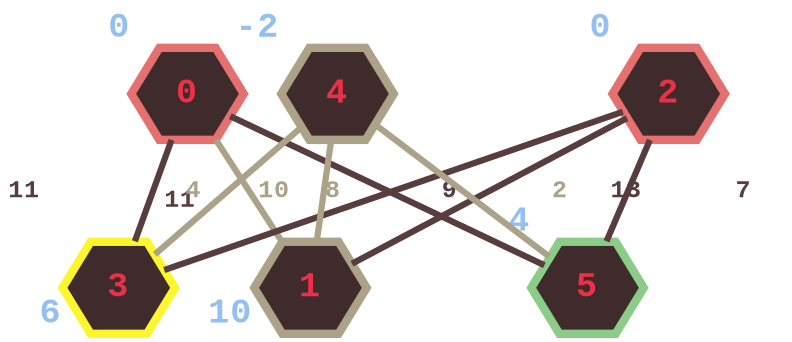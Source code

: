 graph D {
        
graph [dpi=300 bgcolor="#00000000"];
node [style=filled shape=hexagon fillcolor="#3f2b2c" color="#aca287"
      fontcolor="#ec3047" fontsize=17 penwidth=4 fontname="Courier New Bold"]
edge [fontsize=12  fontname="Courier New Bold" penwidth=3 color="#aca287"
      fontcolor="#aca287"]
splines=false

0 [pos="0,0" color="#e47070" xlabel=<<font color="#94bff3">0</font>>
   xlp="45,0"]
1 [pos="0,-300" xlabel=<<font color="#94bff3">10</font>> xlp="45,-300"]
2 [pos="200,0" color="#e47070" xlabel=<<font color="#94bff3">0</font>>
   xlp="245,0"]
3 [pos="200,-300" color="#fdf62e" xlabel=<<font color="#94bff3">6</font>>
   xlp="245,-300"]
4 [pos="400,0" xlabel=<<font color="#94bff3">-2</font>> xlp="355,0"]
5 [pos="400,-300" color="#8bcd88" xlabel=<<font color="#94bff3">4</font>>
   xlp="355,-300"]

0 -- 1 [label="10 "]
0 -- 3 [label="11  " color="#583d3f" fontcolor="#583d3f"]
0 -- 5 [label="9   " color="#583d3f" fontcolor="#583d3f"]

2 -- 1 [label="13  " color="#583d3f" fontcolor="#583d3f"]
2 -- 3 [headlabel="11 \n\n " color="#583d3f" fontcolor="#583d3f"]
2 -- 5 [label="7  " color="#583d3f" fontcolor="#583d3f"]

4 -- 1 [label="8   "]
4 -- 3 [label="4  "]
4 -- 5 [label="2 "]
}
